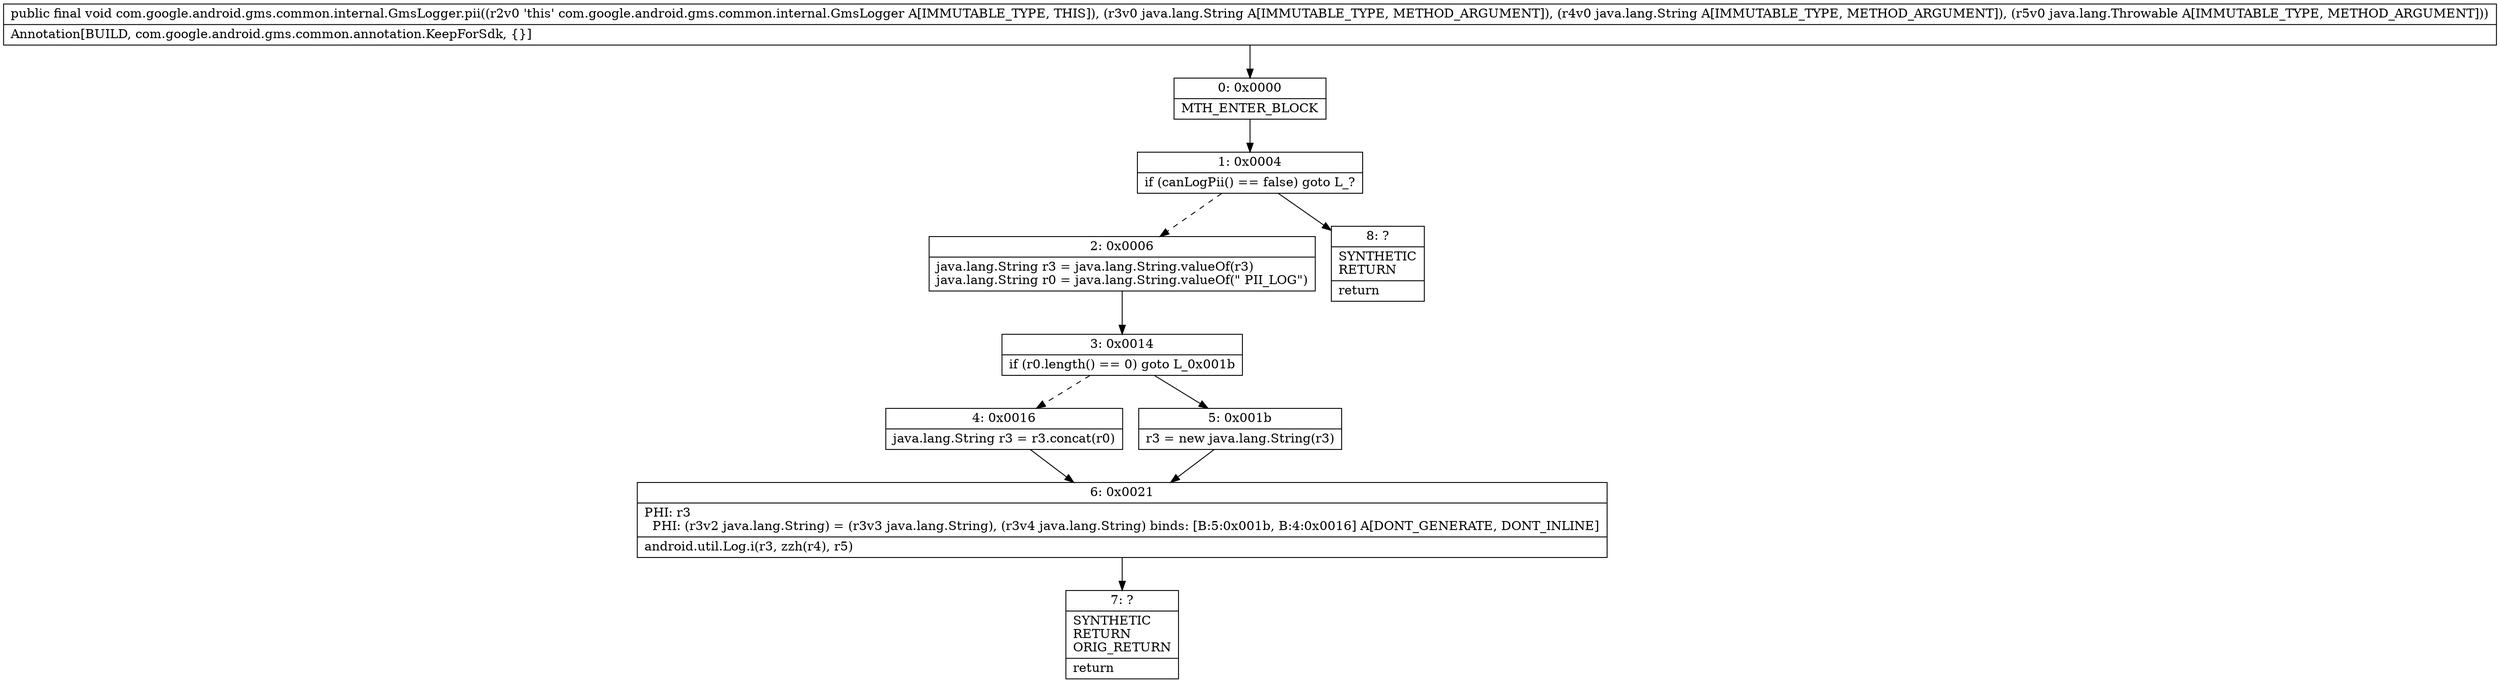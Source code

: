 digraph "CFG forcom.google.android.gms.common.internal.GmsLogger.pii(Ljava\/lang\/String;Ljava\/lang\/String;Ljava\/lang\/Throwable;)V" {
Node_0 [shape=record,label="{0\:\ 0x0000|MTH_ENTER_BLOCK\l}"];
Node_1 [shape=record,label="{1\:\ 0x0004|if (canLogPii() == false) goto L_?\l}"];
Node_2 [shape=record,label="{2\:\ 0x0006|java.lang.String r3 = java.lang.String.valueOf(r3)\ljava.lang.String r0 = java.lang.String.valueOf(\" PII_LOG\")\l}"];
Node_3 [shape=record,label="{3\:\ 0x0014|if (r0.length() == 0) goto L_0x001b\l}"];
Node_4 [shape=record,label="{4\:\ 0x0016|java.lang.String r3 = r3.concat(r0)\l}"];
Node_5 [shape=record,label="{5\:\ 0x001b|r3 = new java.lang.String(r3)\l}"];
Node_6 [shape=record,label="{6\:\ 0x0021|PHI: r3 \l  PHI: (r3v2 java.lang.String) = (r3v3 java.lang.String), (r3v4 java.lang.String) binds: [B:5:0x001b, B:4:0x0016] A[DONT_GENERATE, DONT_INLINE]\l|android.util.Log.i(r3, zzh(r4), r5)\l}"];
Node_7 [shape=record,label="{7\:\ ?|SYNTHETIC\lRETURN\lORIG_RETURN\l|return\l}"];
Node_8 [shape=record,label="{8\:\ ?|SYNTHETIC\lRETURN\l|return\l}"];
MethodNode[shape=record,label="{public final void com.google.android.gms.common.internal.GmsLogger.pii((r2v0 'this' com.google.android.gms.common.internal.GmsLogger A[IMMUTABLE_TYPE, THIS]), (r3v0 java.lang.String A[IMMUTABLE_TYPE, METHOD_ARGUMENT]), (r4v0 java.lang.String A[IMMUTABLE_TYPE, METHOD_ARGUMENT]), (r5v0 java.lang.Throwable A[IMMUTABLE_TYPE, METHOD_ARGUMENT]))  | Annotation[BUILD, com.google.android.gms.common.annotation.KeepForSdk, \{\}]\l}"];
MethodNode -> Node_0;
Node_0 -> Node_1;
Node_1 -> Node_2[style=dashed];
Node_1 -> Node_8;
Node_2 -> Node_3;
Node_3 -> Node_4[style=dashed];
Node_3 -> Node_5;
Node_4 -> Node_6;
Node_5 -> Node_6;
Node_6 -> Node_7;
}

